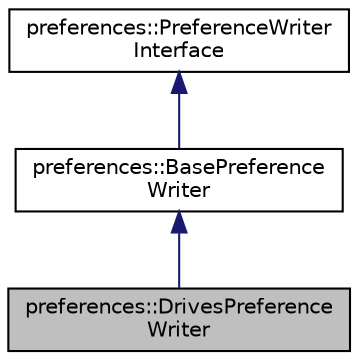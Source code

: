 digraph "preferences::DrivesPreferenceWriter"
{
 // LATEX_PDF_SIZE
  edge [fontname="Helvetica",fontsize="10",labelfontname="Helvetica",labelfontsize="10"];
  node [fontname="Helvetica",fontsize="10",shape=record];
  Node1 [label="preferences::DrivesPreference\lWriter",height=0.2,width=0.4,color="black", fillcolor="grey75", style="filled", fontcolor="black",tooltip=" "];
  Node2 -> Node1 [dir="back",color="midnightblue",fontsize="10",style="solid",fontname="Helvetica"];
  Node2 [label="preferences::BasePreference\lWriter",height=0.2,width=0.4,color="black", fillcolor="white", style="filled",URL="$classpreferences_1_1_base_preference_writer.html",tooltip=" "];
  Node3 -> Node2 [dir="back",color="midnightblue",fontsize="10",style="solid",fontname="Helvetica"];
  Node3 [label="preferences::PreferenceWriter\lInterface",height=0.2,width=0.4,color="black", fillcolor="white", style="filled",URL="$classpreferences_1_1_preference_writer_interface.html",tooltip=" "];
}
